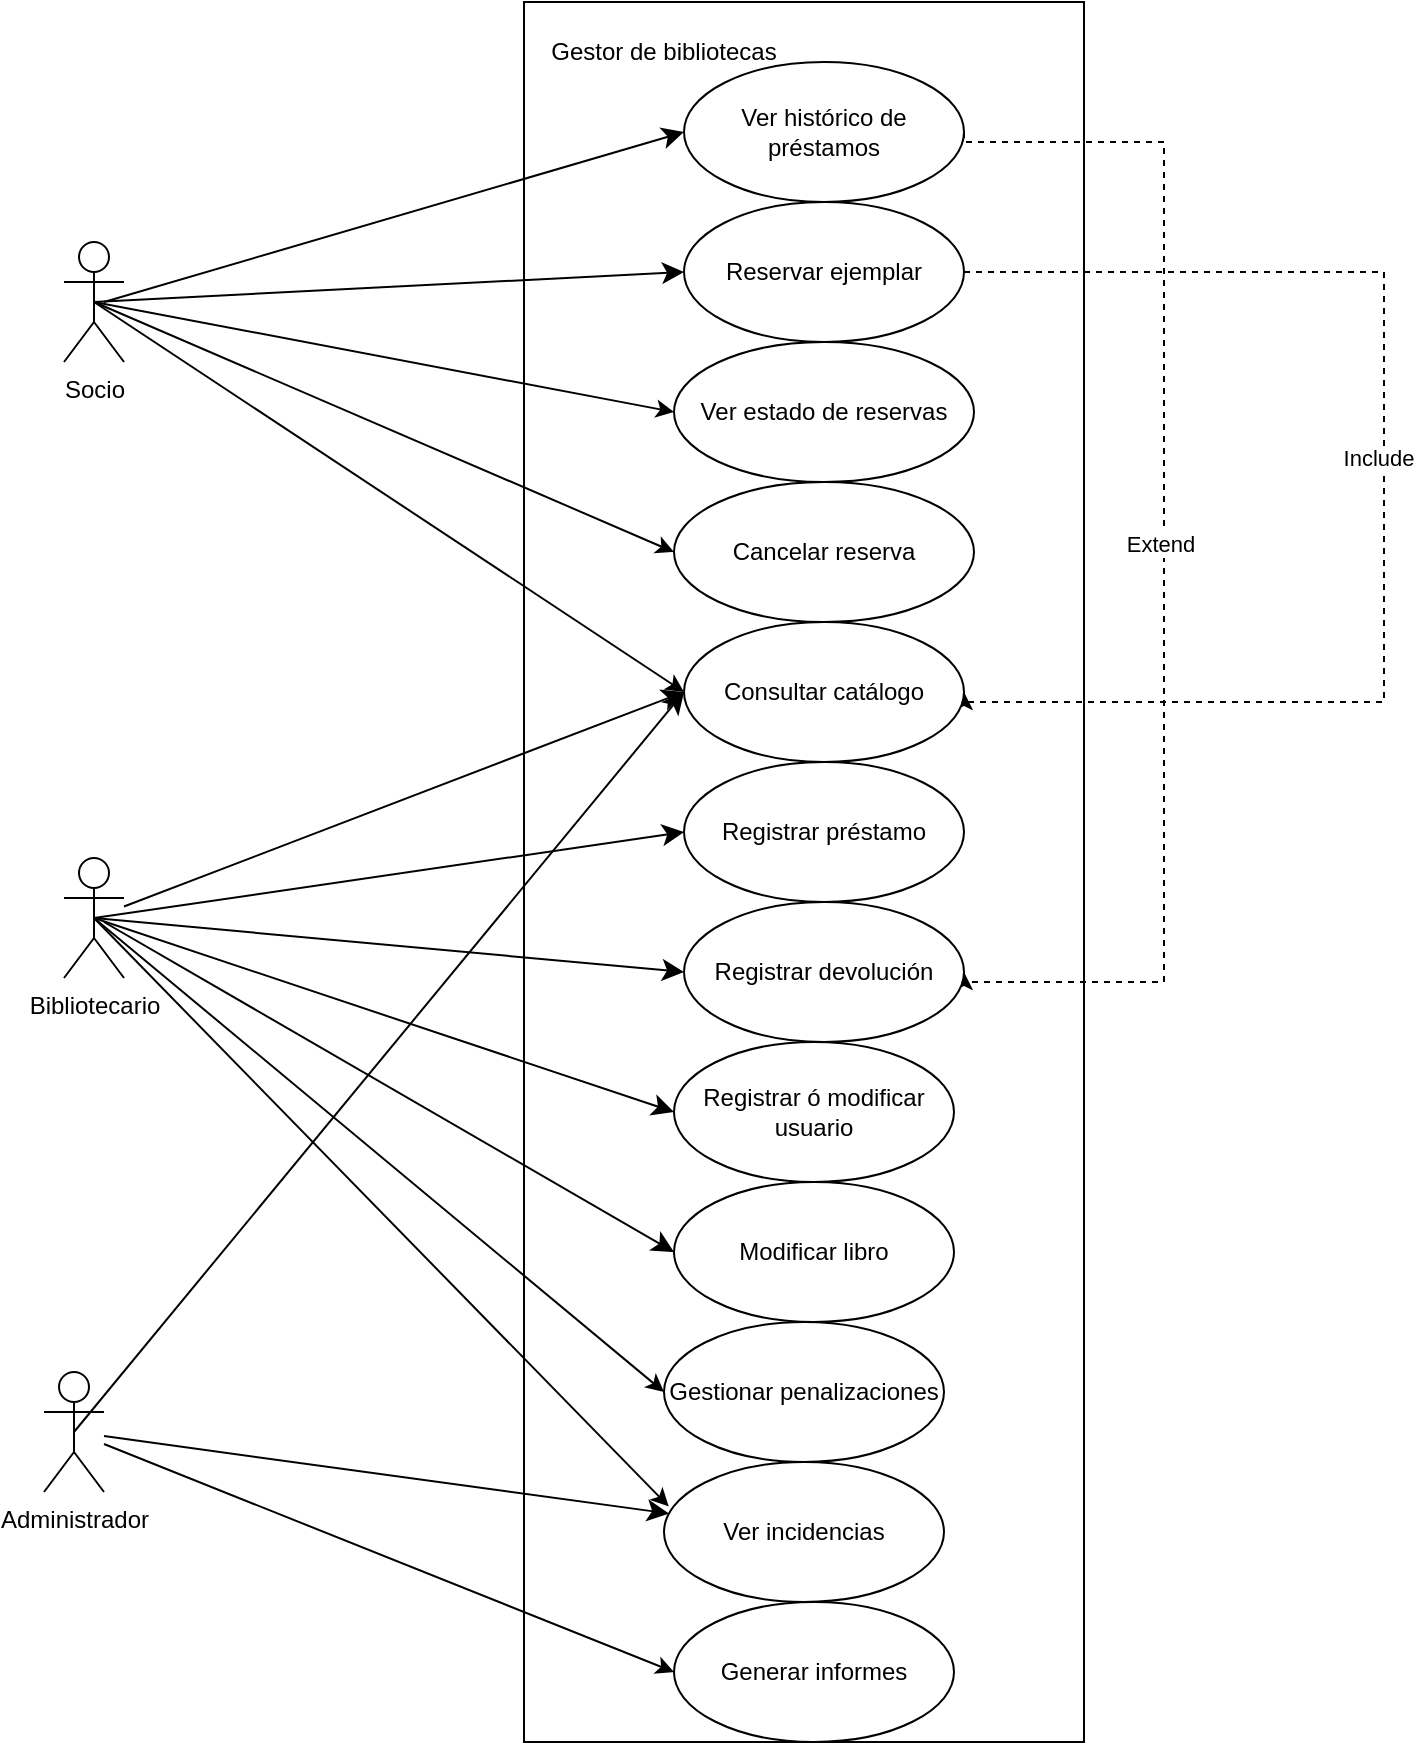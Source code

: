 <mxfile version="28.2.5">
  <diagram name="Page-1" id="e7e014a7-5840-1c2e-5031-d8a46d1fe8dd">
    <mxGraphModel dx="981" dy="382" grid="1" gridSize="10" guides="1" tooltips="1" connect="1" arrows="1" fold="1" page="1" pageScale="1" pageWidth="1169" pageHeight="826" background="none" math="0" shadow="0">
      <root>
        <mxCell id="0" />
        <mxCell id="1" parent="0" />
        <mxCell id="yL0iwNsSNqwMfUFiNJDK-4" value="" style="whiteSpace=wrap;html=1;" parent="1" vertex="1">
          <mxGeometry x="280" y="20" width="280" height="870" as="geometry" />
        </mxCell>
        <mxCell id="iTKoOF4Xws8SE8zzUEeo-61" style="edgeStyle=none;curved=1;rounded=0;orthogonalLoop=1;jettySize=auto;html=1;exitX=0.5;exitY=0.5;exitDx=0;exitDy=0;exitPerimeter=0;entryX=0;entryY=0.5;entryDx=0;entryDy=0;fontSize=12;startSize=8;endSize=8;" parent="1" source="iTKoOF4Xws8SE8zzUEeo-41" target="iTKoOF4Xws8SE8zzUEeo-48" edge="1">
          <mxGeometry relative="1" as="geometry" />
        </mxCell>
        <mxCell id="uPM_wd5r2nVcGLz6ZMId-4" style="rounded=0;orthogonalLoop=1;jettySize=auto;html=1;exitX=0.5;exitY=0.5;exitDx=0;exitDy=0;exitPerimeter=0;entryX=0;entryY=0.5;entryDx=0;entryDy=0;" edge="1" parent="1" source="iTKoOF4Xws8SE8zzUEeo-41" target="iTKoOF4Xws8SE8zzUEeo-56">
          <mxGeometry relative="1" as="geometry" />
        </mxCell>
        <mxCell id="uPM_wd5r2nVcGLz6ZMId-7" style="rounded=0;orthogonalLoop=1;jettySize=auto;html=1;exitX=0.5;exitY=0.5;exitDx=0;exitDy=0;exitPerimeter=0;entryX=0;entryY=0.5;entryDx=0;entryDy=0;" edge="1" parent="1" source="iTKoOF4Xws8SE8zzUEeo-41" target="uPM_wd5r2nVcGLz6ZMId-5">
          <mxGeometry relative="1" as="geometry" />
        </mxCell>
        <mxCell id="uPM_wd5r2nVcGLz6ZMId-8" style="rounded=0;orthogonalLoop=1;jettySize=auto;html=1;exitX=0.5;exitY=0.5;exitDx=0;exitDy=0;exitPerimeter=0;entryX=0;entryY=0.5;entryDx=0;entryDy=0;" edge="1" parent="1" source="iTKoOF4Xws8SE8zzUEeo-41" target="uPM_wd5r2nVcGLz6ZMId-6">
          <mxGeometry relative="1" as="geometry" />
        </mxCell>
        <mxCell id="iTKoOF4Xws8SE8zzUEeo-41" value="&lt;font style=&quot;vertical-align: inherit;&quot;&gt;&lt;font style=&quot;vertical-align: inherit;&quot;&gt;Socio&lt;/font&gt;&lt;/font&gt;" style="shape=umlActor;verticalLabelPosition=bottom;verticalAlign=top;html=1;outlineConnect=0;" parent="1" vertex="1">
          <mxGeometry x="50" y="140" width="30" height="60" as="geometry" />
        </mxCell>
        <mxCell id="iTKoOF4Xws8SE8zzUEeo-62" style="edgeStyle=none;curved=1;rounded=0;orthogonalLoop=1;jettySize=auto;html=1;exitX=0.5;exitY=0.5;exitDx=0;exitDy=0;exitPerimeter=0;entryX=0;entryY=0.5;entryDx=0;entryDy=0;fontSize=12;startSize=8;endSize=8;" parent="1" source="iTKoOF4Xws8SE8zzUEeo-42" target="iTKoOF4Xws8SE8zzUEeo-49" edge="1">
          <mxGeometry relative="1" as="geometry" />
        </mxCell>
        <mxCell id="iTKoOF4Xws8SE8zzUEeo-63" style="edgeStyle=none;curved=1;rounded=0;orthogonalLoop=1;jettySize=auto;html=1;exitX=0.5;exitY=0.5;exitDx=0;exitDy=0;exitPerimeter=0;entryX=0;entryY=0.5;entryDx=0;entryDy=0;fontSize=12;startSize=8;endSize=8;" parent="1" source="iTKoOF4Xws8SE8zzUEeo-42" target="iTKoOF4Xws8SE8zzUEeo-50" edge="1">
          <mxGeometry relative="1" as="geometry" />
        </mxCell>
        <mxCell id="iTKoOF4Xws8SE8zzUEeo-64" style="edgeStyle=none;curved=1;rounded=0;orthogonalLoop=1;jettySize=auto;html=1;exitX=0.5;exitY=0.5;exitDx=0;exitDy=0;exitPerimeter=0;entryX=0;entryY=0.5;entryDx=0;entryDy=0;fontSize=12;startSize=8;endSize=8;" parent="1" source="iTKoOF4Xws8SE8zzUEeo-42" target="iTKoOF4Xws8SE8zzUEeo-51" edge="1">
          <mxGeometry relative="1" as="geometry" />
        </mxCell>
        <mxCell id="iTKoOF4Xws8SE8zzUEeo-65" style="edgeStyle=none;curved=1;rounded=0;orthogonalLoop=1;jettySize=auto;html=1;entryX=0;entryY=0.5;entryDx=0;entryDy=0;fontSize=12;startSize=8;endSize=8;" parent="1" target="iTKoOF4Xws8SE8zzUEeo-52" edge="1">
          <mxGeometry relative="1" as="geometry">
            <mxPoint x="70" y="480" as="sourcePoint" />
          </mxGeometry>
        </mxCell>
        <mxCell id="iTKoOF4Xws8SE8zzUEeo-66" style="edgeStyle=none;curved=1;rounded=0;orthogonalLoop=1;jettySize=auto;html=1;entryX=0;entryY=0.5;entryDx=0;entryDy=0;fontSize=12;startSize=8;endSize=8;" parent="1" source="iTKoOF4Xws8SE8zzUEeo-42" target="iTKoOF4Xws8SE8zzUEeo-56" edge="1">
          <mxGeometry relative="1" as="geometry" />
        </mxCell>
        <mxCell id="uPM_wd5r2nVcGLz6ZMId-10" style="rounded=0;orthogonalLoop=1;jettySize=auto;html=1;exitX=0.5;exitY=0.5;exitDx=0;exitDy=0;exitPerimeter=0;entryX=0;entryY=0.5;entryDx=0;entryDy=0;" edge="1" parent="1" source="iTKoOF4Xws8SE8zzUEeo-42" target="uPM_wd5r2nVcGLz6ZMId-9">
          <mxGeometry relative="1" as="geometry" />
        </mxCell>
        <mxCell id="iTKoOF4Xws8SE8zzUEeo-42" value="&lt;font style=&quot;vertical-align: inherit;&quot;&gt;&lt;font style=&quot;vertical-align: inherit;&quot;&gt;Bibliotecario&lt;/font&gt;&lt;/font&gt;" style="shape=umlActor;verticalLabelPosition=bottom;verticalAlign=top;html=1;outlineConnect=0;" parent="1" vertex="1">
          <mxGeometry x="50" y="448" width="30" height="60" as="geometry" />
        </mxCell>
        <mxCell id="iTKoOF4Xws8SE8zzUEeo-67" style="edgeStyle=none;curved=1;rounded=0;orthogonalLoop=1;jettySize=auto;html=1;exitX=0.5;exitY=0.5;exitDx=0;exitDy=0;exitPerimeter=0;fontSize=12;startSize=8;endSize=8;entryX=0;entryY=0.5;entryDx=0;entryDy=0;" parent="1" source="iTKoOF4Xws8SE8zzUEeo-43" target="iTKoOF4Xws8SE8zzUEeo-56" edge="1">
          <mxGeometry relative="1" as="geometry" />
        </mxCell>
        <mxCell id="iTKoOF4Xws8SE8zzUEeo-68" style="edgeStyle=none;curved=1;rounded=0;orthogonalLoop=1;jettySize=auto;html=1;fontSize=12;startSize=8;endSize=8;" parent="1" source="iTKoOF4Xws8SE8zzUEeo-43" target="iTKoOF4Xws8SE8zzUEeo-54" edge="1">
          <mxGeometry relative="1" as="geometry" />
        </mxCell>
        <mxCell id="yL0iwNsSNqwMfUFiNJDK-2" style="rounded=0;orthogonalLoop=1;jettySize=auto;html=1;entryX=0;entryY=0.5;entryDx=0;entryDy=0;" parent="1" source="iTKoOF4Xws8SE8zzUEeo-43" target="iTKoOF4Xws8SE8zzUEeo-53" edge="1">
          <mxGeometry relative="1" as="geometry" />
        </mxCell>
        <mxCell id="iTKoOF4Xws8SE8zzUEeo-43" value="&lt;font style=&quot;vertical-align: inherit;&quot;&gt;&lt;font style=&quot;vertical-align: inherit;&quot;&gt;Administrador&lt;/font&gt;&lt;/font&gt;" style="shape=umlActor;verticalLabelPosition=bottom;verticalAlign=top;html=1;outlineConnect=0;" parent="1" vertex="1">
          <mxGeometry x="40" y="705" width="30" height="60" as="geometry" />
        </mxCell>
        <mxCell id="yL0iwNsSNqwMfUFiNJDK-5" style="edgeStyle=orthogonalEdgeStyle;rounded=0;orthogonalLoop=1;jettySize=auto;html=1;exitX=1;exitY=0.5;exitDx=0;exitDy=0;entryX=1;entryY=0.5;entryDx=0;entryDy=0;dashed=1;" parent="1" source="iTKoOF4Xws8SE8zzUEeo-47" target="iTKoOF4Xws8SE8zzUEeo-50" edge="1">
          <mxGeometry relative="1" as="geometry">
            <Array as="points">
              <mxPoint x="500" y="90" />
              <mxPoint x="600" y="90" />
              <mxPoint x="600" y="510" />
              <mxPoint x="500" y="510" />
            </Array>
          </mxGeometry>
        </mxCell>
        <mxCell id="yL0iwNsSNqwMfUFiNJDK-6" value="Extend" style="edgeLabel;html=1;align=center;verticalAlign=middle;resizable=0;points=[];" parent="yL0iwNsSNqwMfUFiNJDK-5" vertex="1" connectable="0">
          <mxGeometry x="-0.028" y="-2" relative="1" as="geometry">
            <mxPoint as="offset" />
          </mxGeometry>
        </mxCell>
        <mxCell id="iTKoOF4Xws8SE8zzUEeo-47" value="&lt;font style=&quot;vertical-align: inherit;&quot;&gt;&lt;font style=&quot;vertical-align: inherit;&quot;&gt;&lt;font style=&quot;vertical-align: inherit;&quot;&gt;&lt;font style=&quot;vertical-align: inherit;&quot;&gt;Ver histórico de préstamos&lt;/font&gt;&lt;/font&gt;&lt;/font&gt;&lt;/font&gt;" style="ellipse;whiteSpace=wrap;html=1;" parent="1" vertex="1">
          <mxGeometry x="360" y="50" width="140" height="70" as="geometry" />
        </mxCell>
        <mxCell id="uPM_wd5r2nVcGLz6ZMId-1" style="edgeStyle=orthogonalEdgeStyle;rounded=0;orthogonalLoop=1;jettySize=auto;html=1;exitX=1;exitY=0.5;exitDx=0;exitDy=0;entryX=1;entryY=0.5;entryDx=0;entryDy=0;dashed=1;" edge="1" parent="1" source="iTKoOF4Xws8SE8zzUEeo-48" target="iTKoOF4Xws8SE8zzUEeo-56">
          <mxGeometry relative="1" as="geometry">
            <Array as="points">
              <mxPoint x="710" y="155" />
              <mxPoint x="710" y="370" />
              <mxPoint x="500" y="370" />
            </Array>
          </mxGeometry>
        </mxCell>
        <mxCell id="uPM_wd5r2nVcGLz6ZMId-2" value="Include" style="edgeLabel;html=1;align=center;verticalAlign=middle;resizable=0;points=[];" vertex="1" connectable="0" parent="uPM_wd5r2nVcGLz6ZMId-1">
          <mxGeometry x="-0.054" y="-3" relative="1" as="geometry">
            <mxPoint as="offset" />
          </mxGeometry>
        </mxCell>
        <mxCell id="iTKoOF4Xws8SE8zzUEeo-48" value="&lt;font style=&quot;vertical-align: inherit;&quot;&gt;&lt;font style=&quot;vertical-align: inherit;&quot;&gt;Reservar ejemplar&lt;/font&gt;&lt;/font&gt;" style="ellipse;whiteSpace=wrap;html=1;" parent="1" vertex="1">
          <mxGeometry x="360" y="120" width="140" height="70" as="geometry" />
        </mxCell>
        <mxCell id="iTKoOF4Xws8SE8zzUEeo-49" value="&lt;font style=&quot;vertical-align: inherit;&quot;&gt;&lt;font style=&quot;vertical-align: inherit;&quot;&gt;Registrar préstamo&lt;/font&gt;&lt;/font&gt;" style="ellipse;whiteSpace=wrap;html=1;" parent="1" vertex="1">
          <mxGeometry x="360" y="400" width="140" height="70" as="geometry" />
        </mxCell>
        <mxCell id="iTKoOF4Xws8SE8zzUEeo-50" value="&lt;font style=&quot;vertical-align: inherit;&quot;&gt;&lt;font style=&quot;vertical-align: inherit;&quot;&gt;Registrar devolución&lt;/font&gt;&lt;/font&gt;" style="ellipse;whiteSpace=wrap;html=1;" parent="1" vertex="1">
          <mxGeometry x="360" y="470" width="140" height="70" as="geometry" />
        </mxCell>
        <mxCell id="iTKoOF4Xws8SE8zzUEeo-51" value="&lt;font style=&quot;vertical-align: inherit;&quot;&gt;&lt;font style=&quot;vertical-align: inherit;&quot;&gt;Registrar ó modificar usuario&lt;/font&gt;&lt;/font&gt;" style="ellipse;whiteSpace=wrap;html=1;" parent="1" vertex="1">
          <mxGeometry x="355" y="540" width="140" height="70" as="geometry" />
        </mxCell>
        <mxCell id="iTKoOF4Xws8SE8zzUEeo-52" value="&lt;font style=&quot;vertical-align: inherit;&quot;&gt;&lt;font style=&quot;vertical-align: inherit;&quot;&gt;Modificar libro&lt;/font&gt;&lt;/font&gt;" style="ellipse;whiteSpace=wrap;html=1;" parent="1" vertex="1">
          <mxGeometry x="355" y="610" width="140" height="70" as="geometry" />
        </mxCell>
        <mxCell id="iTKoOF4Xws8SE8zzUEeo-53" value="&lt;font style=&quot;vertical-align: inherit;&quot;&gt;&lt;font style=&quot;vertical-align: inherit;&quot;&gt;Generar informes&lt;/font&gt;&lt;/font&gt;" style="ellipse;whiteSpace=wrap;html=1;" parent="1" vertex="1">
          <mxGeometry x="355" y="820" width="140" height="70" as="geometry" />
        </mxCell>
        <mxCell id="iTKoOF4Xws8SE8zzUEeo-54" value="Ver incidencias" style="ellipse;whiteSpace=wrap;html=1;" parent="1" vertex="1">
          <mxGeometry x="350" y="750" width="140" height="70" as="geometry" />
        </mxCell>
        <mxCell id="iTKoOF4Xws8SE8zzUEeo-56" value="&lt;font style=&quot;vertical-align: inherit;&quot;&gt;&lt;font style=&quot;vertical-align: inherit;&quot;&gt;&lt;font style=&quot;vertical-align: inherit;&quot;&gt;&lt;font style=&quot;vertical-align: inherit;&quot;&gt;Consultar catálogo&lt;/font&gt;&lt;/font&gt;&lt;/font&gt;&lt;/font&gt;" style="ellipse;whiteSpace=wrap;html=1;" parent="1" vertex="1">
          <mxGeometry x="360" y="330" width="140" height="70" as="geometry" />
        </mxCell>
        <mxCell id="iTKoOF4Xws8SE8zzUEeo-60" style="edgeStyle=none;curved=1;rounded=0;orthogonalLoop=1;jettySize=auto;html=1;entryX=0;entryY=0.5;entryDx=0;entryDy=0;fontSize=12;startSize=8;endSize=8;" parent="1" target="iTKoOF4Xws8SE8zzUEeo-47" edge="1">
          <mxGeometry relative="1" as="geometry">
            <mxPoint x="70" y="170" as="sourcePoint" />
          </mxGeometry>
        </mxCell>
        <mxCell id="uPM_wd5r2nVcGLz6ZMId-3" value="Gestor de bibliotecas" style="text;strokeColor=none;align=center;fillColor=none;html=1;verticalAlign=middle;whiteSpace=wrap;rounded=0;" vertex="1" parent="1">
          <mxGeometry x="290" y="30" width="120" height="30" as="geometry" />
        </mxCell>
        <mxCell id="uPM_wd5r2nVcGLz6ZMId-5" value="Ver estado de reservas" style="ellipse;whiteSpace=wrap;html=1;" vertex="1" parent="1">
          <mxGeometry x="355" y="190" width="150" height="70" as="geometry" />
        </mxCell>
        <mxCell id="uPM_wd5r2nVcGLz6ZMId-6" value="Cancelar reserva" style="ellipse;whiteSpace=wrap;html=1;" vertex="1" parent="1">
          <mxGeometry x="355" y="260" width="150" height="70" as="geometry" />
        </mxCell>
        <mxCell id="uPM_wd5r2nVcGLz6ZMId-9" value="Gestionar penalizaciones" style="ellipse;whiteSpace=wrap;html=1;" vertex="1" parent="1">
          <mxGeometry x="350" y="680" width="140" height="70" as="geometry" />
        </mxCell>
        <mxCell id="uPM_wd5r2nVcGLz6ZMId-11" style="rounded=0;orthogonalLoop=1;jettySize=auto;html=1;exitX=0.5;exitY=0.5;exitDx=0;exitDy=0;exitPerimeter=0;entryX=0.017;entryY=0.318;entryDx=0;entryDy=0;entryPerimeter=0;" edge="1" parent="1" source="iTKoOF4Xws8SE8zzUEeo-42" target="iTKoOF4Xws8SE8zzUEeo-54">
          <mxGeometry relative="1" as="geometry" />
        </mxCell>
      </root>
    </mxGraphModel>
  </diagram>
</mxfile>

